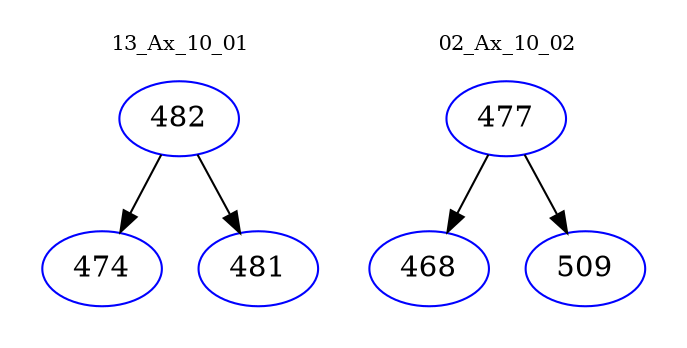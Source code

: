 digraph{
subgraph cluster_0 {
color = white
label = "13_Ax_10_01";
fontsize=10;
T0_482 [label="482", color="blue"]
T0_482 -> T0_474 [color="black"]
T0_474 [label="474", color="blue"]
T0_482 -> T0_481 [color="black"]
T0_481 [label="481", color="blue"]
}
subgraph cluster_1 {
color = white
label = "02_Ax_10_02";
fontsize=10;
T1_477 [label="477", color="blue"]
T1_477 -> T1_468 [color="black"]
T1_468 [label="468", color="blue"]
T1_477 -> T1_509 [color="black"]
T1_509 [label="509", color="blue"]
}
}
